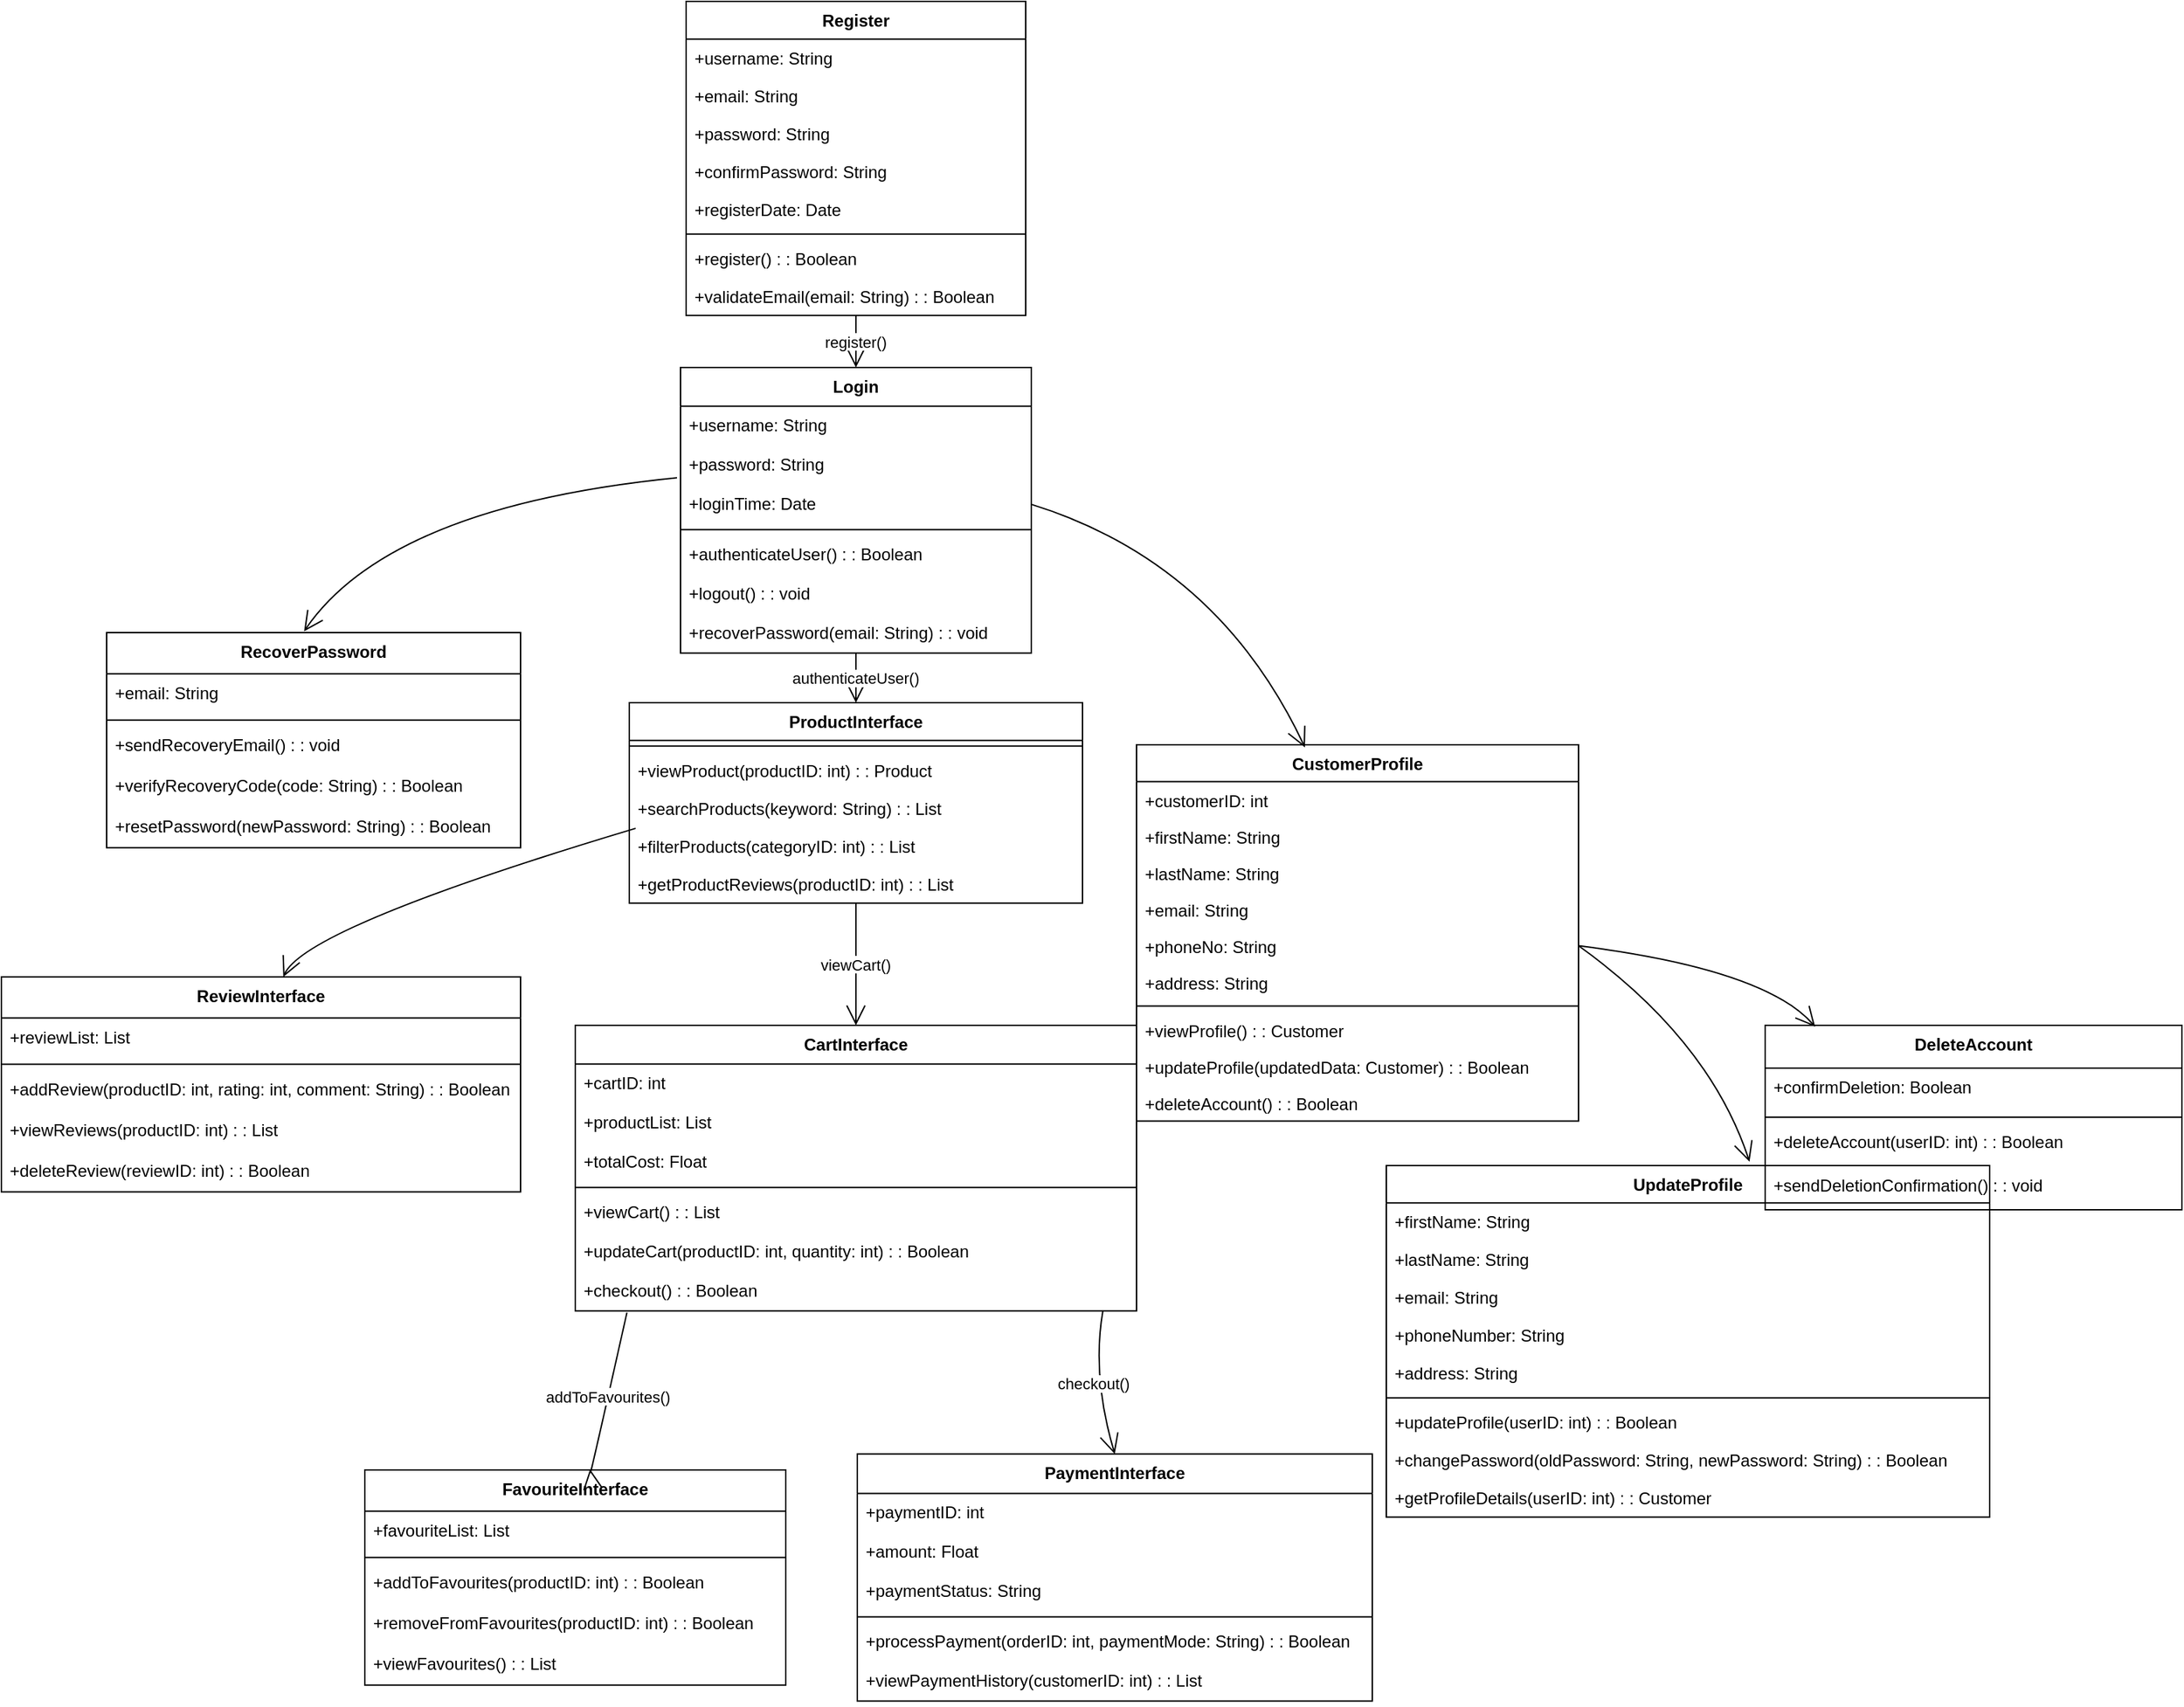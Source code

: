 <mxfile version="24.8.4">
  <diagram name="Page-1" id="55m4QxCi3T5SDyjGFoQO">
    <mxGraphModel dx="1110" dy="-223" grid="1" gridSize="10" guides="1" tooltips="1" connect="1" arrows="1" fold="1" page="1" pageScale="1" pageWidth="850" pageHeight="1100" math="0" shadow="0">
      <root>
        <mxCell id="0" />
        <mxCell id="1" parent="0" />
        <mxCell id="tm0CoO9x_ADyNtn0UU86-109" value="Register" style="swimlane;fontStyle=1;align=center;verticalAlign=top;childLayout=stackLayout;horizontal=1;startSize=26.875;horizontalStack=0;resizeParent=1;resizeParentMax=0;resizeLast=0;collapsible=0;marginBottom=0;" parent="1" vertex="1">
          <mxGeometry x="1541" y="1550" width="242" height="223.875" as="geometry" />
        </mxCell>
        <mxCell id="tm0CoO9x_ADyNtn0UU86-110" value="+username: String" style="text;strokeColor=none;fillColor=none;align=left;verticalAlign=top;spacingLeft=4;spacingRight=4;overflow=hidden;rotatable=0;points=[[0,0.5],[1,0.5]];portConstraint=eastwest;" parent="tm0CoO9x_ADyNtn0UU86-109" vertex="1">
          <mxGeometry y="26.875" width="242" height="27" as="geometry" />
        </mxCell>
        <mxCell id="tm0CoO9x_ADyNtn0UU86-111" value="+email: String" style="text;strokeColor=none;fillColor=none;align=left;verticalAlign=top;spacingLeft=4;spacingRight=4;overflow=hidden;rotatable=0;points=[[0,0.5],[1,0.5]];portConstraint=eastwest;" parent="tm0CoO9x_ADyNtn0UU86-109" vertex="1">
          <mxGeometry y="53.875" width="242" height="27" as="geometry" />
        </mxCell>
        <mxCell id="tm0CoO9x_ADyNtn0UU86-112" value="+password: String" style="text;strokeColor=none;fillColor=none;align=left;verticalAlign=top;spacingLeft=4;spacingRight=4;overflow=hidden;rotatable=0;points=[[0,0.5],[1,0.5]];portConstraint=eastwest;" parent="tm0CoO9x_ADyNtn0UU86-109" vertex="1">
          <mxGeometry y="80.875" width="242" height="27" as="geometry" />
        </mxCell>
        <mxCell id="tm0CoO9x_ADyNtn0UU86-113" value="+confirmPassword: String" style="text;strokeColor=none;fillColor=none;align=left;verticalAlign=top;spacingLeft=4;spacingRight=4;overflow=hidden;rotatable=0;points=[[0,0.5],[1,0.5]];portConstraint=eastwest;" parent="tm0CoO9x_ADyNtn0UU86-109" vertex="1">
          <mxGeometry y="107.875" width="242" height="27" as="geometry" />
        </mxCell>
        <mxCell id="tm0CoO9x_ADyNtn0UU86-114" value="+registerDate: Date" style="text;strokeColor=none;fillColor=none;align=left;verticalAlign=top;spacingLeft=4;spacingRight=4;overflow=hidden;rotatable=0;points=[[0,0.5],[1,0.5]];portConstraint=eastwest;" parent="tm0CoO9x_ADyNtn0UU86-109" vertex="1">
          <mxGeometry y="134.875" width="242" height="27" as="geometry" />
        </mxCell>
        <mxCell id="tm0CoO9x_ADyNtn0UU86-115" style="line;strokeWidth=1;fillColor=none;align=left;verticalAlign=middle;spacingTop=-1;spacingLeft=3;spacingRight=3;rotatable=0;labelPosition=right;points=[];portConstraint=eastwest;strokeColor=inherit;" parent="tm0CoO9x_ADyNtn0UU86-109" vertex="1">
          <mxGeometry y="161.875" width="242" height="8" as="geometry" />
        </mxCell>
        <mxCell id="tm0CoO9x_ADyNtn0UU86-116" value="+register() : : Boolean" style="text;strokeColor=none;fillColor=none;align=left;verticalAlign=top;spacingLeft=4;spacingRight=4;overflow=hidden;rotatable=0;points=[[0,0.5],[1,0.5]];portConstraint=eastwest;" parent="tm0CoO9x_ADyNtn0UU86-109" vertex="1">
          <mxGeometry y="169.875" width="242" height="27" as="geometry" />
        </mxCell>
        <mxCell id="tm0CoO9x_ADyNtn0UU86-117" value="+validateEmail(email: String) : : Boolean" style="text;strokeColor=none;fillColor=none;align=left;verticalAlign=top;spacingLeft=4;spacingRight=4;overflow=hidden;rotatable=0;points=[[0,0.5],[1,0.5]];portConstraint=eastwest;" parent="tm0CoO9x_ADyNtn0UU86-109" vertex="1">
          <mxGeometry y="196.875" width="242" height="27" as="geometry" />
        </mxCell>
        <mxCell id="tm0CoO9x_ADyNtn0UU86-118" value="Login" style="swimlane;fontStyle=1;align=center;verticalAlign=top;childLayout=stackLayout;horizontal=1;startSize=27.571;horizontalStack=0;resizeParent=1;resizeParentMax=0;resizeLast=0;collapsible=0;marginBottom=0;" parent="1" vertex="1">
          <mxGeometry x="1537" y="1811" width="250" height="203.571" as="geometry" />
        </mxCell>
        <mxCell id="tm0CoO9x_ADyNtn0UU86-119" value="+username: String" style="text;strokeColor=none;fillColor=none;align=left;verticalAlign=top;spacingLeft=4;spacingRight=4;overflow=hidden;rotatable=0;points=[[0,0.5],[1,0.5]];portConstraint=eastwest;" parent="tm0CoO9x_ADyNtn0UU86-118" vertex="1">
          <mxGeometry y="27.571" width="250" height="28" as="geometry" />
        </mxCell>
        <mxCell id="tm0CoO9x_ADyNtn0UU86-120" value="+password: String" style="text;strokeColor=none;fillColor=none;align=left;verticalAlign=top;spacingLeft=4;spacingRight=4;overflow=hidden;rotatable=0;points=[[0,0.5],[1,0.5]];portConstraint=eastwest;" parent="tm0CoO9x_ADyNtn0UU86-118" vertex="1">
          <mxGeometry y="55.571" width="250" height="28" as="geometry" />
        </mxCell>
        <mxCell id="tm0CoO9x_ADyNtn0UU86-121" value="+loginTime: Date" style="text;strokeColor=none;fillColor=none;align=left;verticalAlign=top;spacingLeft=4;spacingRight=4;overflow=hidden;rotatable=0;points=[[0,0.5],[1,0.5]];portConstraint=eastwest;" parent="tm0CoO9x_ADyNtn0UU86-118" vertex="1">
          <mxGeometry y="83.571" width="250" height="28" as="geometry" />
        </mxCell>
        <mxCell id="tm0CoO9x_ADyNtn0UU86-122" style="line;strokeWidth=1;fillColor=none;align=left;verticalAlign=middle;spacingTop=-1;spacingLeft=3;spacingRight=3;rotatable=0;labelPosition=right;points=[];portConstraint=eastwest;strokeColor=inherit;" parent="tm0CoO9x_ADyNtn0UU86-118" vertex="1">
          <mxGeometry y="111.571" width="250" height="8" as="geometry" />
        </mxCell>
        <mxCell id="tm0CoO9x_ADyNtn0UU86-123" value="+authenticateUser() : : Boolean" style="text;strokeColor=none;fillColor=none;align=left;verticalAlign=top;spacingLeft=4;spacingRight=4;overflow=hidden;rotatable=0;points=[[0,0.5],[1,0.5]];portConstraint=eastwest;" parent="tm0CoO9x_ADyNtn0UU86-118" vertex="1">
          <mxGeometry y="119.571" width="250" height="28" as="geometry" />
        </mxCell>
        <mxCell id="tm0CoO9x_ADyNtn0UU86-124" value="+logout() : : void" style="text;strokeColor=none;fillColor=none;align=left;verticalAlign=top;spacingLeft=4;spacingRight=4;overflow=hidden;rotatable=0;points=[[0,0.5],[1,0.5]];portConstraint=eastwest;" parent="tm0CoO9x_ADyNtn0UU86-118" vertex="1">
          <mxGeometry y="147.571" width="250" height="28" as="geometry" />
        </mxCell>
        <mxCell id="tm0CoO9x_ADyNtn0UU86-125" value="+recoverPassword(email: String) : : void" style="text;strokeColor=none;fillColor=none;align=left;verticalAlign=top;spacingLeft=4;spacingRight=4;overflow=hidden;rotatable=0;points=[[0,0.5],[1,0.5]];portConstraint=eastwest;" parent="tm0CoO9x_ADyNtn0UU86-118" vertex="1">
          <mxGeometry y="175.571" width="250" height="28" as="geometry" />
        </mxCell>
        <mxCell id="tm0CoO9x_ADyNtn0UU86-142" value="CartInterface" style="swimlane;fontStyle=1;align=center;verticalAlign=top;childLayout=stackLayout;horizontal=1;startSize=27.571;horizontalStack=0;resizeParent=1;resizeParentMax=0;resizeLast=0;collapsible=0;marginBottom=0;" parent="1" vertex="1">
          <mxGeometry x="1462" y="2280" width="400" height="203.571" as="geometry" />
        </mxCell>
        <mxCell id="tm0CoO9x_ADyNtn0UU86-143" value="+cartID: int" style="text;strokeColor=none;fillColor=none;align=left;verticalAlign=top;spacingLeft=4;spacingRight=4;overflow=hidden;rotatable=0;points=[[0,0.5],[1,0.5]];portConstraint=eastwest;" parent="tm0CoO9x_ADyNtn0UU86-142" vertex="1">
          <mxGeometry y="27.571" width="400" height="28" as="geometry" />
        </mxCell>
        <mxCell id="tm0CoO9x_ADyNtn0UU86-144" value="+productList: List" style="text;strokeColor=none;fillColor=none;align=left;verticalAlign=top;spacingLeft=4;spacingRight=4;overflow=hidden;rotatable=0;points=[[0,0.5],[1,0.5]];portConstraint=eastwest;" parent="tm0CoO9x_ADyNtn0UU86-142" vertex="1">
          <mxGeometry y="55.571" width="400" height="28" as="geometry" />
        </mxCell>
        <mxCell id="tm0CoO9x_ADyNtn0UU86-145" value="+totalCost: Float" style="text;strokeColor=none;fillColor=none;align=left;verticalAlign=top;spacingLeft=4;spacingRight=4;overflow=hidden;rotatable=0;points=[[0,0.5],[1,0.5]];portConstraint=eastwest;" parent="tm0CoO9x_ADyNtn0UU86-142" vertex="1">
          <mxGeometry y="83.571" width="400" height="28" as="geometry" />
        </mxCell>
        <mxCell id="tm0CoO9x_ADyNtn0UU86-146" style="line;strokeWidth=1;fillColor=none;align=left;verticalAlign=middle;spacingTop=-1;spacingLeft=3;spacingRight=3;rotatable=0;labelPosition=right;points=[];portConstraint=eastwest;strokeColor=inherit;" parent="tm0CoO9x_ADyNtn0UU86-142" vertex="1">
          <mxGeometry y="111.571" width="400" height="8" as="geometry" />
        </mxCell>
        <mxCell id="tm0CoO9x_ADyNtn0UU86-147" value="+viewCart() : : List" style="text;strokeColor=none;fillColor=none;align=left;verticalAlign=top;spacingLeft=4;spacingRight=4;overflow=hidden;rotatable=0;points=[[0,0.5],[1,0.5]];portConstraint=eastwest;" parent="tm0CoO9x_ADyNtn0UU86-142" vertex="1">
          <mxGeometry y="119.571" width="400" height="28" as="geometry" />
        </mxCell>
        <mxCell id="tm0CoO9x_ADyNtn0UU86-148" value="+updateCart(productID: int, quantity: int) : : Boolean" style="text;strokeColor=none;fillColor=none;align=left;verticalAlign=top;spacingLeft=4;spacingRight=4;overflow=hidden;rotatable=0;points=[[0,0.5],[1,0.5]];portConstraint=eastwest;" parent="tm0CoO9x_ADyNtn0UU86-142" vertex="1">
          <mxGeometry y="147.571" width="400" height="28" as="geometry" />
        </mxCell>
        <mxCell id="tm0CoO9x_ADyNtn0UU86-149" value="+checkout() : : Boolean" style="text;strokeColor=none;fillColor=none;align=left;verticalAlign=top;spacingLeft=4;spacingRight=4;overflow=hidden;rotatable=0;points=[[0,0.5],[1,0.5]];portConstraint=eastwest;" parent="tm0CoO9x_ADyNtn0UU86-142" vertex="1">
          <mxGeometry y="175.571" width="400" height="28" as="geometry" />
        </mxCell>
        <mxCell id="tm0CoO9x_ADyNtn0UU86-150" value="FavouriteInterface" style="swimlane;fontStyle=1;align=center;verticalAlign=top;childLayout=stackLayout;horizontal=1;startSize=29.32;horizontalStack=0;resizeParent=1;resizeParentMax=0;resizeLast=0;collapsible=0;marginBottom=0;" parent="1" vertex="1">
          <mxGeometry x="1312" y="2597" width="300" height="153.32" as="geometry" />
        </mxCell>
        <mxCell id="tm0CoO9x_ADyNtn0UU86-151" value="+favouriteList: List" style="text;strokeColor=none;fillColor=none;align=left;verticalAlign=top;spacingLeft=4;spacingRight=4;overflow=hidden;rotatable=0;points=[[0,0.5],[1,0.5]];portConstraint=eastwest;" parent="tm0CoO9x_ADyNtn0UU86-150" vertex="1">
          <mxGeometry y="29.32" width="300" height="29" as="geometry" />
        </mxCell>
        <mxCell id="tm0CoO9x_ADyNtn0UU86-152" style="line;strokeWidth=1;fillColor=none;align=left;verticalAlign=middle;spacingTop=-1;spacingLeft=3;spacingRight=3;rotatable=0;labelPosition=right;points=[];portConstraint=eastwest;strokeColor=inherit;" parent="tm0CoO9x_ADyNtn0UU86-150" vertex="1">
          <mxGeometry y="58.32" width="300" height="8" as="geometry" />
        </mxCell>
        <mxCell id="tm0CoO9x_ADyNtn0UU86-153" value="+addToFavourites(productID: int) : : Boolean" style="text;strokeColor=none;fillColor=none;align=left;verticalAlign=top;spacingLeft=4;spacingRight=4;overflow=hidden;rotatable=0;points=[[0,0.5],[1,0.5]];portConstraint=eastwest;" parent="tm0CoO9x_ADyNtn0UU86-150" vertex="1">
          <mxGeometry y="66.32" width="300" height="29" as="geometry" />
        </mxCell>
        <mxCell id="tm0CoO9x_ADyNtn0UU86-154" value="+removeFromFavourites(productID: int) : : Boolean" style="text;strokeColor=none;fillColor=none;align=left;verticalAlign=top;spacingLeft=4;spacingRight=4;overflow=hidden;rotatable=0;points=[[0,0.5],[1,0.5]];portConstraint=eastwest;" parent="tm0CoO9x_ADyNtn0UU86-150" vertex="1">
          <mxGeometry y="95.32" width="300" height="29" as="geometry" />
        </mxCell>
        <mxCell id="tm0CoO9x_ADyNtn0UU86-155" value="+viewFavourites() : : List" style="text;strokeColor=none;fillColor=none;align=left;verticalAlign=top;spacingLeft=4;spacingRight=4;overflow=hidden;rotatable=0;points=[[0,0.5],[1,0.5]];portConstraint=eastwest;" parent="tm0CoO9x_ADyNtn0UU86-150" vertex="1">
          <mxGeometry y="124.32" width="300" height="29" as="geometry" />
        </mxCell>
        <mxCell id="tm0CoO9x_ADyNtn0UU86-156" value="PaymentInterface" style="swimlane;fontStyle=1;align=center;verticalAlign=top;childLayout=stackLayout;horizontal=1;startSize=28.1;horizontalStack=0;resizeParent=1;resizeParentMax=0;resizeLast=0;collapsible=0;marginBottom=0;" parent="1" vertex="1">
          <mxGeometry x="1663" y="2585.61" width="367" height="176.1" as="geometry" />
        </mxCell>
        <mxCell id="tm0CoO9x_ADyNtn0UU86-157" value="+paymentID: int" style="text;strokeColor=none;fillColor=none;align=left;verticalAlign=top;spacingLeft=4;spacingRight=4;overflow=hidden;rotatable=0;points=[[0,0.5],[1,0.5]];portConstraint=eastwest;" parent="tm0CoO9x_ADyNtn0UU86-156" vertex="1">
          <mxGeometry y="28.1" width="367" height="28" as="geometry" />
        </mxCell>
        <mxCell id="tm0CoO9x_ADyNtn0UU86-158" value="+amount: Float" style="text;strokeColor=none;fillColor=none;align=left;verticalAlign=top;spacingLeft=4;spacingRight=4;overflow=hidden;rotatable=0;points=[[0,0.5],[1,0.5]];portConstraint=eastwest;" parent="tm0CoO9x_ADyNtn0UU86-156" vertex="1">
          <mxGeometry y="56.1" width="367" height="28" as="geometry" />
        </mxCell>
        <mxCell id="tm0CoO9x_ADyNtn0UU86-159" value="+paymentStatus: String" style="text;strokeColor=none;fillColor=none;align=left;verticalAlign=top;spacingLeft=4;spacingRight=4;overflow=hidden;rotatable=0;points=[[0,0.5],[1,0.5]];portConstraint=eastwest;" parent="tm0CoO9x_ADyNtn0UU86-156" vertex="1">
          <mxGeometry y="84.1" width="367" height="28" as="geometry" />
        </mxCell>
        <mxCell id="tm0CoO9x_ADyNtn0UU86-160" style="line;strokeWidth=1;fillColor=none;align=left;verticalAlign=middle;spacingTop=-1;spacingLeft=3;spacingRight=3;rotatable=0;labelPosition=right;points=[];portConstraint=eastwest;strokeColor=inherit;" parent="tm0CoO9x_ADyNtn0UU86-156" vertex="1">
          <mxGeometry y="112.1" width="367" height="8" as="geometry" />
        </mxCell>
        <mxCell id="tm0CoO9x_ADyNtn0UU86-161" value="+processPayment(orderID: int, paymentMode: String) : : Boolean" style="text;strokeColor=none;fillColor=none;align=left;verticalAlign=top;spacingLeft=4;spacingRight=4;overflow=hidden;rotatable=0;points=[[0,0.5],[1,0.5]];portConstraint=eastwest;" parent="tm0CoO9x_ADyNtn0UU86-156" vertex="1">
          <mxGeometry y="120.1" width="367" height="28" as="geometry" />
        </mxCell>
        <mxCell id="tm0CoO9x_ADyNtn0UU86-162" value="+viewPaymentHistory(customerID: int) : : List" style="text;strokeColor=none;fillColor=none;align=left;verticalAlign=top;spacingLeft=4;spacingRight=4;overflow=hidden;rotatable=0;points=[[0,0.5],[1,0.5]];portConstraint=eastwest;" parent="tm0CoO9x_ADyNtn0UU86-156" vertex="1">
          <mxGeometry y="148.1" width="367" height="28" as="geometry" />
        </mxCell>
        <mxCell id="tm0CoO9x_ADyNtn0UU86-169" value="CustomerProfile" style="swimlane;fontStyle=1;align=center;verticalAlign=top;childLayout=stackLayout;horizontal=1;startSize=26.26;horizontalStack=0;resizeParent=1;resizeParentMax=0;resizeLast=0;collapsible=0;marginBottom=0;" parent="1" vertex="1">
          <mxGeometry x="1862" y="2080" width="315" height="268.26" as="geometry" />
        </mxCell>
        <mxCell id="tm0CoO9x_ADyNtn0UU86-170" value="+customerID: int" style="text;strokeColor=none;fillColor=none;align=left;verticalAlign=top;spacingLeft=4;spacingRight=4;overflow=hidden;rotatable=0;points=[[0,0.5],[1,0.5]];portConstraint=eastwest;" parent="tm0CoO9x_ADyNtn0UU86-169" vertex="1">
          <mxGeometry y="26.26" width="315" height="26" as="geometry" />
        </mxCell>
        <mxCell id="tm0CoO9x_ADyNtn0UU86-171" value="+firstName: String" style="text;strokeColor=none;fillColor=none;align=left;verticalAlign=top;spacingLeft=4;spacingRight=4;overflow=hidden;rotatable=0;points=[[0,0.5],[1,0.5]];portConstraint=eastwest;" parent="tm0CoO9x_ADyNtn0UU86-169" vertex="1">
          <mxGeometry y="52.26" width="315" height="26" as="geometry" />
        </mxCell>
        <mxCell id="tm0CoO9x_ADyNtn0UU86-172" value="+lastName: String" style="text;strokeColor=none;fillColor=none;align=left;verticalAlign=top;spacingLeft=4;spacingRight=4;overflow=hidden;rotatable=0;points=[[0,0.5],[1,0.5]];portConstraint=eastwest;" parent="tm0CoO9x_ADyNtn0UU86-169" vertex="1">
          <mxGeometry y="78.26" width="315" height="26" as="geometry" />
        </mxCell>
        <mxCell id="tm0CoO9x_ADyNtn0UU86-173" value="+email: String" style="text;strokeColor=none;fillColor=none;align=left;verticalAlign=top;spacingLeft=4;spacingRight=4;overflow=hidden;rotatable=0;points=[[0,0.5],[1,0.5]];portConstraint=eastwest;" parent="tm0CoO9x_ADyNtn0UU86-169" vertex="1">
          <mxGeometry y="104.26" width="315" height="26" as="geometry" />
        </mxCell>
        <mxCell id="tm0CoO9x_ADyNtn0UU86-174" value="+phoneNo: String" style="text;strokeColor=none;fillColor=none;align=left;verticalAlign=top;spacingLeft=4;spacingRight=4;overflow=hidden;rotatable=0;points=[[0,0.5],[1,0.5]];portConstraint=eastwest;" parent="tm0CoO9x_ADyNtn0UU86-169" vertex="1">
          <mxGeometry y="130.26" width="315" height="26" as="geometry" />
        </mxCell>
        <mxCell id="tm0CoO9x_ADyNtn0UU86-175" value="+address: String" style="text;strokeColor=none;fillColor=none;align=left;verticalAlign=top;spacingLeft=4;spacingRight=4;overflow=hidden;rotatable=0;points=[[0,0.5],[1,0.5]];portConstraint=eastwest;" parent="tm0CoO9x_ADyNtn0UU86-169" vertex="1">
          <mxGeometry y="156.26" width="315" height="26" as="geometry" />
        </mxCell>
        <mxCell id="tm0CoO9x_ADyNtn0UU86-176" style="line;strokeWidth=1;fillColor=none;align=left;verticalAlign=middle;spacingTop=-1;spacingLeft=3;spacingRight=3;rotatable=0;labelPosition=right;points=[];portConstraint=eastwest;strokeColor=inherit;" parent="tm0CoO9x_ADyNtn0UU86-169" vertex="1">
          <mxGeometry y="182.26" width="315" height="8" as="geometry" />
        </mxCell>
        <mxCell id="tm0CoO9x_ADyNtn0UU86-177" value="+viewProfile() : : Customer" style="text;strokeColor=none;fillColor=none;align=left;verticalAlign=top;spacingLeft=4;spacingRight=4;overflow=hidden;rotatable=0;points=[[0,0.5],[1,0.5]];portConstraint=eastwest;" parent="tm0CoO9x_ADyNtn0UU86-169" vertex="1">
          <mxGeometry y="190.26" width="315" height="26" as="geometry" />
        </mxCell>
        <mxCell id="tm0CoO9x_ADyNtn0UU86-178" value="+updateProfile(updatedData: Customer) : : Boolean" style="text;strokeColor=none;fillColor=none;align=left;verticalAlign=top;spacingLeft=4;spacingRight=4;overflow=hidden;rotatable=0;points=[[0,0.5],[1,0.5]];portConstraint=eastwest;" parent="tm0CoO9x_ADyNtn0UU86-169" vertex="1">
          <mxGeometry y="216.26" width="315" height="26" as="geometry" />
        </mxCell>
        <mxCell id="tm0CoO9x_ADyNtn0UU86-179" value="+deleteAccount() : : Boolean" style="text;strokeColor=none;fillColor=none;align=left;verticalAlign=top;spacingLeft=4;spacingRight=4;overflow=hidden;rotatable=0;points=[[0,0.5],[1,0.5]];portConstraint=eastwest;" parent="tm0CoO9x_ADyNtn0UU86-169" vertex="1">
          <mxGeometry y="242.26" width="315" height="26" as="geometry" />
        </mxCell>
        <mxCell id="tm0CoO9x_ADyNtn0UU86-180" value="register()" style="curved=1;startArrow=none;endArrow=open;endSize=12;exitX=0.5;exitY=1;entryX=0.5;entryY=0;rounded=0;" parent="1" source="tm0CoO9x_ADyNtn0UU86-109" target="tm0CoO9x_ADyNtn0UU86-118" edge="1">
          <mxGeometry relative="1" as="geometry">
            <Array as="points" />
          </mxGeometry>
        </mxCell>
        <mxCell id="tm0CoO9x_ADyNtn0UU86-181" value="authenticateUser()" style="curved=1;startArrow=none;endArrow=open;endSize=12;exitX=0.5;exitY=1;entryX=0.5;entryY=0;rounded=0;entryDx=0;entryDy=0;" parent="1" source="tm0CoO9x_ADyNtn0UU86-118" target="tm0CoO9x_ADyNtn0UU86-219" edge="1">
          <mxGeometry relative="1" as="geometry">
            <Array as="points" />
            <mxPoint x="1661.0" y="2082" as="targetPoint" />
          </mxGeometry>
        </mxCell>
        <mxCell id="tm0CoO9x_ADyNtn0UU86-182" value="viewCart()" style="curved=1;startArrow=none;endArrow=open;endSize=12;exitX=0.5;exitY=1;entryX=0.5;entryY=0;rounded=0;exitDx=0;exitDy=0;" parent="1" source="tm0CoO9x_ADyNtn0UU86-219" target="tm0CoO9x_ADyNtn0UU86-142" edge="1">
          <mxGeometry relative="1" as="geometry">
            <Array as="points" />
            <mxPoint x="1661.0" y="2306.025" as="sourcePoint" />
          </mxGeometry>
        </mxCell>
        <mxCell id="tm0CoO9x_ADyNtn0UU86-184" value="checkout()" style="curved=1;startArrow=none;endArrow=open;endSize=12;exitX=0.94;exitY=1;entryX=0.5;entryY=0;rounded=0;" parent="1" source="tm0CoO9x_ADyNtn0UU86-142" target="tm0CoO9x_ADyNtn0UU86-156" edge="1">
          <mxGeometry relative="1" as="geometry">
            <Array as="points">
              <mxPoint x="1830" y="2530" />
            </Array>
          </mxGeometry>
        </mxCell>
        <mxCell id="tm0CoO9x_ADyNtn0UU86-186" value="UpdateProfile" style="swimlane;fontStyle=1;align=center;verticalAlign=top;childLayout=stackLayout;horizontal=1;startSize=26.6;horizontalStack=0;resizeParent=1;resizeParentMax=0;resizeLast=0;collapsible=0;marginBottom=0;" parent="1" vertex="1">
          <mxGeometry x="2040" y="2380" width="430" height="250.6" as="geometry" />
        </mxCell>
        <mxCell id="tm0CoO9x_ADyNtn0UU86-187" value="+firstName: String" style="text;strokeColor=none;fillColor=none;align=left;verticalAlign=top;spacingLeft=4;spacingRight=4;overflow=hidden;rotatable=0;points=[[0,0.5],[1,0.5]];portConstraint=eastwest;" parent="tm0CoO9x_ADyNtn0UU86-186" vertex="1">
          <mxGeometry y="26.6" width="430" height="27" as="geometry" />
        </mxCell>
        <mxCell id="tm0CoO9x_ADyNtn0UU86-188" value="+lastName: String" style="text;strokeColor=none;fillColor=none;align=left;verticalAlign=top;spacingLeft=4;spacingRight=4;overflow=hidden;rotatable=0;points=[[0,0.5],[1,0.5]];portConstraint=eastwest;" parent="tm0CoO9x_ADyNtn0UU86-186" vertex="1">
          <mxGeometry y="53.6" width="430" height="27" as="geometry" />
        </mxCell>
        <mxCell id="tm0CoO9x_ADyNtn0UU86-189" value="+email: String" style="text;strokeColor=none;fillColor=none;align=left;verticalAlign=top;spacingLeft=4;spacingRight=4;overflow=hidden;rotatable=0;points=[[0,0.5],[1,0.5]];portConstraint=eastwest;" parent="tm0CoO9x_ADyNtn0UU86-186" vertex="1">
          <mxGeometry y="80.6" width="430" height="27" as="geometry" />
        </mxCell>
        <mxCell id="tm0CoO9x_ADyNtn0UU86-190" value="+phoneNumber: String" style="text;strokeColor=none;fillColor=none;align=left;verticalAlign=top;spacingLeft=4;spacingRight=4;overflow=hidden;rotatable=0;points=[[0,0.5],[1,0.5]];portConstraint=eastwest;" parent="tm0CoO9x_ADyNtn0UU86-186" vertex="1">
          <mxGeometry y="107.6" width="430" height="27" as="geometry" />
        </mxCell>
        <mxCell id="tm0CoO9x_ADyNtn0UU86-191" value="+address: String" style="text;strokeColor=none;fillColor=none;align=left;verticalAlign=top;spacingLeft=4;spacingRight=4;overflow=hidden;rotatable=0;points=[[0,0.5],[1,0.5]];portConstraint=eastwest;" parent="tm0CoO9x_ADyNtn0UU86-186" vertex="1">
          <mxGeometry y="134.6" width="430" height="27" as="geometry" />
        </mxCell>
        <mxCell id="tm0CoO9x_ADyNtn0UU86-192" style="line;strokeWidth=1;fillColor=none;align=left;verticalAlign=middle;spacingTop=-1;spacingLeft=3;spacingRight=3;rotatable=0;labelPosition=right;points=[];portConstraint=eastwest;strokeColor=inherit;" parent="tm0CoO9x_ADyNtn0UU86-186" vertex="1">
          <mxGeometry y="161.6" width="430" height="8" as="geometry" />
        </mxCell>
        <mxCell id="tm0CoO9x_ADyNtn0UU86-193" value="+updateProfile(userID: int) : : Boolean" style="text;strokeColor=none;fillColor=none;align=left;verticalAlign=top;spacingLeft=4;spacingRight=4;overflow=hidden;rotatable=0;points=[[0,0.5],[1,0.5]];portConstraint=eastwest;" parent="tm0CoO9x_ADyNtn0UU86-186" vertex="1">
          <mxGeometry y="169.6" width="430" height="27" as="geometry" />
        </mxCell>
        <mxCell id="tm0CoO9x_ADyNtn0UU86-194" value="+changePassword(oldPassword: String, newPassword: String) : : Boolean" style="text;strokeColor=none;fillColor=none;align=left;verticalAlign=top;spacingLeft=4;spacingRight=4;overflow=hidden;rotatable=0;points=[[0,0.5],[1,0.5]];portConstraint=eastwest;" parent="tm0CoO9x_ADyNtn0UU86-186" vertex="1">
          <mxGeometry y="196.6" width="430" height="27" as="geometry" />
        </mxCell>
        <mxCell id="tm0CoO9x_ADyNtn0UU86-195" value="+getProfileDetails(userID: int) : : Customer" style="text;strokeColor=none;fillColor=none;align=left;verticalAlign=top;spacingLeft=4;spacingRight=4;overflow=hidden;rotatable=0;points=[[0,0.5],[1,0.5]];portConstraint=eastwest;" parent="tm0CoO9x_ADyNtn0UU86-186" vertex="1">
          <mxGeometry y="223.6" width="430" height="27" as="geometry" />
        </mxCell>
        <mxCell id="tm0CoO9x_ADyNtn0UU86-196" value="DeleteAccount" style="swimlane;fontStyle=1;align=center;verticalAlign=top;childLayout=stackLayout;horizontal=1;startSize=30.55;horizontalStack=0;resizeParent=1;resizeParentMax=0;resizeLast=0;collapsible=0;marginBottom=0;" parent="1" vertex="1">
          <mxGeometry x="2310" y="2280" width="297" height="131.55" as="geometry" />
        </mxCell>
        <mxCell id="tm0CoO9x_ADyNtn0UU86-197" value="+confirmDeletion: Boolean" style="text;strokeColor=none;fillColor=none;align=left;verticalAlign=top;spacingLeft=4;spacingRight=4;overflow=hidden;rotatable=0;points=[[0,0.5],[1,0.5]];portConstraint=eastwest;" parent="tm0CoO9x_ADyNtn0UU86-196" vertex="1">
          <mxGeometry y="30.55" width="297" height="31" as="geometry" />
        </mxCell>
        <mxCell id="tm0CoO9x_ADyNtn0UU86-198" style="line;strokeWidth=1;fillColor=none;align=left;verticalAlign=middle;spacingTop=-1;spacingLeft=3;spacingRight=3;rotatable=0;labelPosition=right;points=[];portConstraint=eastwest;strokeColor=inherit;" parent="tm0CoO9x_ADyNtn0UU86-196" vertex="1">
          <mxGeometry y="61.55" width="297" height="8" as="geometry" />
        </mxCell>
        <mxCell id="tm0CoO9x_ADyNtn0UU86-199" value="+deleteAccount(userID: int) : : Boolean" style="text;strokeColor=none;fillColor=none;align=left;verticalAlign=top;spacingLeft=4;spacingRight=4;overflow=hidden;rotatable=0;points=[[0,0.5],[1,0.5]];portConstraint=eastwest;" parent="tm0CoO9x_ADyNtn0UU86-196" vertex="1">
          <mxGeometry y="69.55" width="297" height="31" as="geometry" />
        </mxCell>
        <mxCell id="tm0CoO9x_ADyNtn0UU86-200" value="+sendDeletionConfirmation() : : void" style="text;strokeColor=none;fillColor=none;align=left;verticalAlign=top;spacingLeft=4;spacingRight=4;overflow=hidden;rotatable=0;points=[[0,0.5],[1,0.5]];portConstraint=eastwest;" parent="tm0CoO9x_ADyNtn0UU86-196" vertex="1">
          <mxGeometry y="100.55" width="297" height="31" as="geometry" />
        </mxCell>
        <mxCell id="tm0CoO9x_ADyNtn0UU86-201" value="" style="curved=1;startArrow=none;endArrow=open;endSize=12;exitX=1;exitY=0.5;entryX=0.381;entryY=0.007;rounded=0;entryDx=0;entryDy=0;entryPerimeter=0;exitDx=0;exitDy=0;" parent="1" source="tm0CoO9x_ADyNtn0UU86-121" target="tm0CoO9x_ADyNtn0UU86-169" edge="1">
          <mxGeometry relative="1" as="geometry">
            <Array as="points">
              <mxPoint x="1920" y="1950" />
            </Array>
            <mxPoint x="1848" y="1851" as="sourcePoint" />
            <mxPoint x="1913" y="1918" as="targetPoint" />
          </mxGeometry>
        </mxCell>
        <mxCell id="tm0CoO9x_ADyNtn0UU86-202" value="" style="curved=1;startArrow=none;endArrow=open;endSize=12;exitX=1;exitY=0.5;entryX=0.12;entryY=0.008;rounded=0;entryDx=0;entryDy=0;entryPerimeter=0;exitDx=0;exitDy=0;" parent="1" source="tm0CoO9x_ADyNtn0UU86-174" target="tm0CoO9x_ADyNtn0UU86-196" edge="1">
          <mxGeometry relative="1" as="geometry">
            <Array as="points">
              <mxPoint x="2310" y="2240" />
            </Array>
            <mxPoint x="2430" y="2220" as="sourcePoint" />
            <mxPoint x="2719" y="2383" as="targetPoint" />
          </mxGeometry>
        </mxCell>
        <mxCell id="tm0CoO9x_ADyNtn0UU86-203" value="" style="curved=1;startArrow=none;endArrow=open;endSize=12;exitX=1;exitY=0.5;entryX=0.602;entryY=-0.011;rounded=0;entryDx=0;entryDy=0;entryPerimeter=0;exitDx=0;exitDy=0;" parent="1" source="tm0CoO9x_ADyNtn0UU86-174" target="tm0CoO9x_ADyNtn0UU86-186" edge="1">
          <mxGeometry relative="1" as="geometry">
            <Array as="points">
              <mxPoint x="2270" y="2290" />
            </Array>
            <mxPoint x="2360" y="2230" as="sourcePoint" />
            <mxPoint x="2649" y="2393" as="targetPoint" />
          </mxGeometry>
        </mxCell>
        <mxCell id="tm0CoO9x_ADyNtn0UU86-204" value="RecoverPassword" style="swimlane;fontStyle=1;align=center;verticalAlign=top;childLayout=stackLayout;horizontal=1;startSize=29.32;horizontalStack=0;resizeParent=1;resizeParentMax=0;resizeLast=0;collapsible=0;marginBottom=0;" parent="1" vertex="1">
          <mxGeometry x="1128" y="2000" width="295" height="153.32" as="geometry" />
        </mxCell>
        <mxCell id="tm0CoO9x_ADyNtn0UU86-205" value="+email: String" style="text;strokeColor=none;fillColor=none;align=left;verticalAlign=top;spacingLeft=4;spacingRight=4;overflow=hidden;rotatable=0;points=[[0,0.5],[1,0.5]];portConstraint=eastwest;" parent="tm0CoO9x_ADyNtn0UU86-204" vertex="1">
          <mxGeometry y="29.32" width="295" height="29" as="geometry" />
        </mxCell>
        <mxCell id="tm0CoO9x_ADyNtn0UU86-206" style="line;strokeWidth=1;fillColor=none;align=left;verticalAlign=middle;spacingTop=-1;spacingLeft=3;spacingRight=3;rotatable=0;labelPosition=right;points=[];portConstraint=eastwest;strokeColor=inherit;" parent="tm0CoO9x_ADyNtn0UU86-204" vertex="1">
          <mxGeometry y="58.32" width="295" height="8" as="geometry" />
        </mxCell>
        <mxCell id="tm0CoO9x_ADyNtn0UU86-207" value="+sendRecoveryEmail() : : void" style="text;strokeColor=none;fillColor=none;align=left;verticalAlign=top;spacingLeft=4;spacingRight=4;overflow=hidden;rotatable=0;points=[[0,0.5],[1,0.5]];portConstraint=eastwest;" parent="tm0CoO9x_ADyNtn0UU86-204" vertex="1">
          <mxGeometry y="66.32" width="295" height="29" as="geometry" />
        </mxCell>
        <mxCell id="tm0CoO9x_ADyNtn0UU86-208" value="+verifyRecoveryCode(code: String) : : Boolean" style="text;strokeColor=none;fillColor=none;align=left;verticalAlign=top;spacingLeft=4;spacingRight=4;overflow=hidden;rotatable=0;points=[[0,0.5],[1,0.5]];portConstraint=eastwest;" parent="tm0CoO9x_ADyNtn0UU86-204" vertex="1">
          <mxGeometry y="95.32" width="295" height="29" as="geometry" />
        </mxCell>
        <mxCell id="tm0CoO9x_ADyNtn0UU86-209" value="+resetPassword(newPassword: String) : : Boolean" style="text;strokeColor=none;fillColor=none;align=left;verticalAlign=top;spacingLeft=4;spacingRight=4;overflow=hidden;rotatable=0;points=[[0,0.5],[1,0.5]];portConstraint=eastwest;" parent="tm0CoO9x_ADyNtn0UU86-204" vertex="1">
          <mxGeometry y="124.32" width="295" height="29" as="geometry" />
        </mxCell>
        <mxCell id="tm0CoO9x_ADyNtn0UU86-210" value="" style="curved=1;startArrow=none;endArrow=open;endSize=12;exitX=-0.01;exitY=0.822;entryX=0.477;entryY=-0.006;rounded=0;entryDx=0;entryDy=0;entryPerimeter=0;exitDx=0;exitDy=0;exitPerimeter=0;" parent="1" source="tm0CoO9x_ADyNtn0UU86-120" target="tm0CoO9x_ADyNtn0UU86-204" edge="1">
          <mxGeometry relative="1" as="geometry">
            <Array as="points">
              <mxPoint x="1330" y="1910" />
            </Array>
            <mxPoint x="1492" y="1891" as="sourcePoint" />
            <mxPoint x="1432" y="1969" as="targetPoint" />
          </mxGeometry>
        </mxCell>
        <mxCell id="tm0CoO9x_ADyNtn0UU86-211" value="ReviewInterface" style="swimlane;fontStyle=1;align=center;verticalAlign=top;childLayout=stackLayout;horizontal=1;startSize=29.32;horizontalStack=0;resizeParent=1;resizeParentMax=0;resizeLast=0;collapsible=0;marginBottom=0;" parent="1" vertex="1">
          <mxGeometry x="1053" y="2245.45" width="370" height="153.32" as="geometry" />
        </mxCell>
        <mxCell id="tm0CoO9x_ADyNtn0UU86-212" value="+reviewList: List" style="text;strokeColor=none;fillColor=none;align=left;verticalAlign=top;spacingLeft=4;spacingRight=4;overflow=hidden;rotatable=0;points=[[0,0.5],[1,0.5]];portConstraint=eastwest;" parent="tm0CoO9x_ADyNtn0UU86-211" vertex="1">
          <mxGeometry y="29.32" width="370" height="29" as="geometry" />
        </mxCell>
        <mxCell id="tm0CoO9x_ADyNtn0UU86-213" style="line;strokeWidth=1;fillColor=none;align=left;verticalAlign=middle;spacingTop=-1;spacingLeft=3;spacingRight=3;rotatable=0;labelPosition=right;points=[];portConstraint=eastwest;strokeColor=inherit;" parent="tm0CoO9x_ADyNtn0UU86-211" vertex="1">
          <mxGeometry y="58.32" width="370" height="8" as="geometry" />
        </mxCell>
        <mxCell id="tm0CoO9x_ADyNtn0UU86-214" value="+addReview(productID: int, rating: int, comment: String) : : Boolean" style="text;strokeColor=none;fillColor=none;align=left;verticalAlign=top;spacingLeft=4;spacingRight=4;overflow=hidden;rotatable=0;points=[[0,0.5],[1,0.5]];portConstraint=eastwest;" parent="tm0CoO9x_ADyNtn0UU86-211" vertex="1">
          <mxGeometry y="66.32" width="370" height="29" as="geometry" />
        </mxCell>
        <mxCell id="tm0CoO9x_ADyNtn0UU86-215" value="+viewReviews(productID: int) : : List" style="text;strokeColor=none;fillColor=none;align=left;verticalAlign=top;spacingLeft=4;spacingRight=4;overflow=hidden;rotatable=0;points=[[0,0.5],[1,0.5]];portConstraint=eastwest;" parent="tm0CoO9x_ADyNtn0UU86-211" vertex="1">
          <mxGeometry y="95.32" width="370" height="29" as="geometry" />
        </mxCell>
        <mxCell id="tm0CoO9x_ADyNtn0UU86-216" value="+deleteReview(reviewID: int) : : Boolean" style="text;strokeColor=none;fillColor=none;align=left;verticalAlign=top;spacingLeft=4;spacingRight=4;overflow=hidden;rotatable=0;points=[[0,0.5],[1,0.5]];portConstraint=eastwest;" parent="tm0CoO9x_ADyNtn0UU86-211" vertex="1">
          <mxGeometry y="124.32" width="370" height="29" as="geometry" />
        </mxCell>
        <mxCell id="tm0CoO9x_ADyNtn0UU86-217" value="addToFavourites()" style="curved=1;startArrow=none;endArrow=open;endSize=12;exitX=0.092;exitY=1.044;entryX=0.535;entryY=-0.003;rounded=0;exitDx=0;exitDy=0;exitPerimeter=0;entryDx=0;entryDy=0;entryPerimeter=0;" parent="1" source="tm0CoO9x_ADyNtn0UU86-149" target="tm0CoO9x_ADyNtn0UU86-150" edge="1">
          <mxGeometry relative="1" as="geometry">
            <Array as="points">
              <mxPoint x="1473" y="2600" />
            </Array>
            <mxPoint x="1492" y="2591" as="sourcePoint" />
            <mxPoint x="1472" y="2658" as="targetPoint" />
          </mxGeometry>
        </mxCell>
        <mxCell id="tm0CoO9x_ADyNtn0UU86-218" value="" style="curved=1;startArrow=none;endArrow=open;endSize=12;entryX=0.543;entryY=0;rounded=0;entryDx=0;entryDy=0;entryPerimeter=0;exitX=0.014;exitY=0.026;exitDx=0;exitDy=0;exitPerimeter=0;" parent="1" source="tm0CoO9x_ADyNtn0UU86-223" target="tm0CoO9x_ADyNtn0UU86-211" edge="1">
          <mxGeometry relative="1" as="geometry">
            <Array as="points">
              <mxPoint x="1270" y="2210" />
            </Array>
            <mxPoint x="1500" y="2200" as="sourcePoint" />
            <mxPoint x="1190" y="2349" as="targetPoint" />
          </mxGeometry>
        </mxCell>
        <mxCell id="tm0CoO9x_ADyNtn0UU86-219" value="ProductInterface" style="swimlane;fontStyle=1;align=center;verticalAlign=top;childLayout=stackLayout;horizontal=1;startSize=26.873;horizontalStack=0;resizeParent=1;resizeParentMax=0;resizeLast=0;collapsible=0;marginBottom=0;" parent="1" vertex="1">
          <mxGeometry x="1500.5" y="2050" width="323" height="142.873" as="geometry" />
        </mxCell>
        <mxCell id="tm0CoO9x_ADyNtn0UU86-220" style="line;strokeWidth=1;fillColor=none;align=left;verticalAlign=middle;spacingTop=-1;spacingLeft=3;spacingRight=3;rotatable=0;labelPosition=right;points=[];portConstraint=eastwest;strokeColor=inherit;" parent="tm0CoO9x_ADyNtn0UU86-219" vertex="1">
          <mxGeometry y="26.873" width="323" height="8" as="geometry" />
        </mxCell>
        <mxCell id="tm0CoO9x_ADyNtn0UU86-221" value="+viewProduct(productID: int) : : Product" style="text;strokeColor=none;fillColor=none;align=left;verticalAlign=top;spacingLeft=4;spacingRight=4;overflow=hidden;rotatable=0;points=[[0,0.5],[1,0.5]];portConstraint=eastwest;" parent="tm0CoO9x_ADyNtn0UU86-219" vertex="1">
          <mxGeometry y="34.873" width="323" height="27" as="geometry" />
        </mxCell>
        <mxCell id="tm0CoO9x_ADyNtn0UU86-222" value="+searchProducts(keyword: String) : : List" style="text;strokeColor=none;fillColor=none;align=left;verticalAlign=top;spacingLeft=4;spacingRight=4;overflow=hidden;rotatable=0;points=[[0,0.5],[1,0.5]];portConstraint=eastwest;" parent="tm0CoO9x_ADyNtn0UU86-219" vertex="1">
          <mxGeometry y="61.873" width="323" height="27" as="geometry" />
        </mxCell>
        <mxCell id="tm0CoO9x_ADyNtn0UU86-223" value="+filterProducts(categoryID: int) : : List" style="text;strokeColor=none;fillColor=none;align=left;verticalAlign=top;spacingLeft=4;spacingRight=4;overflow=hidden;rotatable=0;points=[[0,0.5],[1,0.5]];portConstraint=eastwest;" parent="tm0CoO9x_ADyNtn0UU86-219" vertex="1">
          <mxGeometry y="88.873" width="323" height="27" as="geometry" />
        </mxCell>
        <mxCell id="tm0CoO9x_ADyNtn0UU86-224" value="+getProductReviews(productID: int) : : List" style="text;strokeColor=none;fillColor=none;align=left;verticalAlign=top;spacingLeft=4;spacingRight=4;overflow=hidden;rotatable=0;points=[[0,0.5],[1,0.5]];portConstraint=eastwest;" parent="tm0CoO9x_ADyNtn0UU86-219" vertex="1">
          <mxGeometry y="115.873" width="323" height="27" as="geometry" />
        </mxCell>
      </root>
    </mxGraphModel>
  </diagram>
</mxfile>
